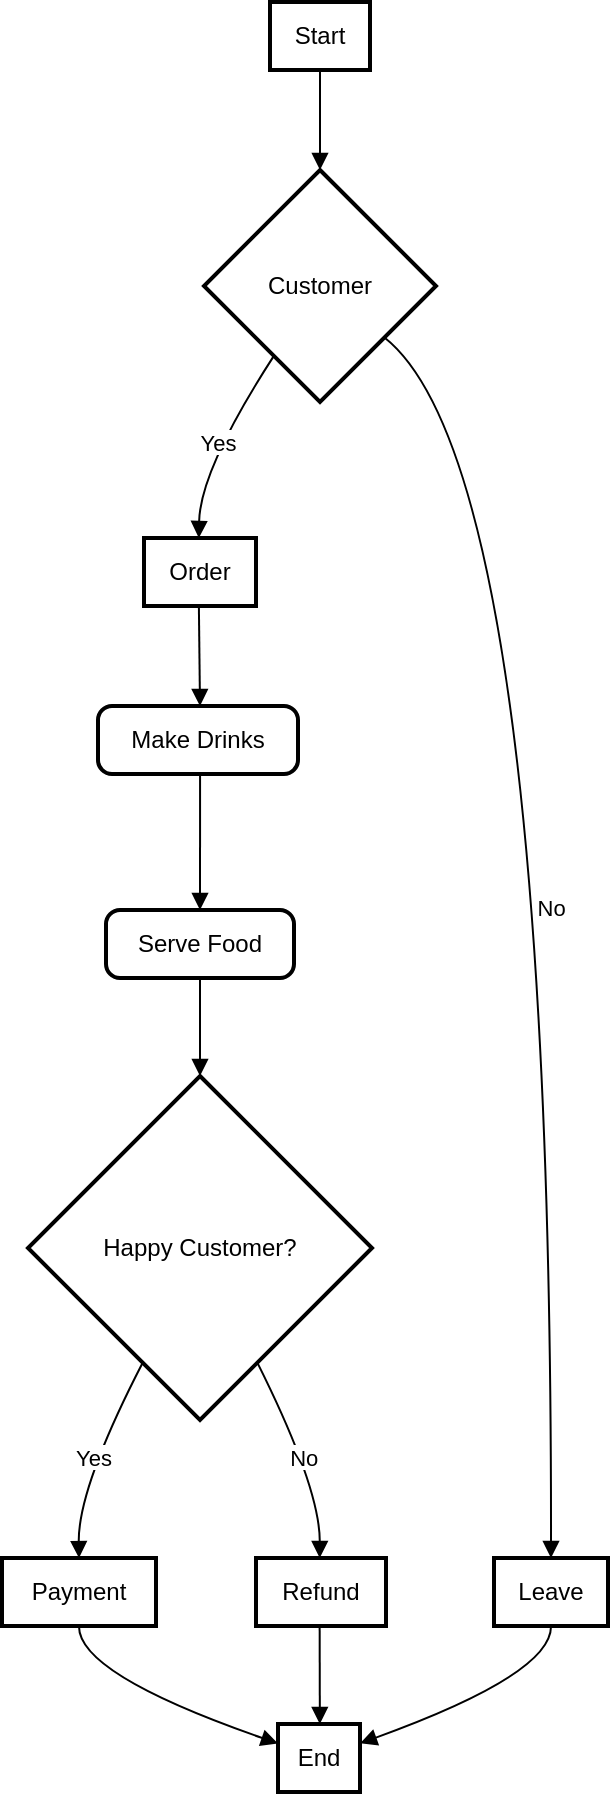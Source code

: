 <mxfile version="24.7.10">
  <diagram name="Page-1" id="kdSznxLCmNNmPlFO8ZAg">
    <mxGraphModel>
      <root>
        <mxCell id="0" />
        <mxCell id="1" parent="0" />
        <mxCell id="2" value="Start" style="whiteSpace=wrap;strokeWidth=2;" vertex="1" parent="1">
          <mxGeometry x="134" width="50" height="34" as="geometry" />
        </mxCell>
        <mxCell id="3" value="Customer" style="rhombus;strokeWidth=2;whiteSpace=wrap;" vertex="1" parent="1">
          <mxGeometry x="101" y="84" width="116" height="116" as="geometry" />
        </mxCell>
        <mxCell id="4" value="Order" style="whiteSpace=wrap;strokeWidth=2;" vertex="1" parent="1">
          <mxGeometry x="71" y="268" width="56" height="34" as="geometry" />
        </mxCell>
        <mxCell id="5" value="Leave" style="whiteSpace=wrap;strokeWidth=2;" vertex="1" parent="1">
          <mxGeometry x="246" y="778" width="57" height="34" as="geometry" />
        </mxCell>
        <mxCell id="6" value="Make Drinks" style="rounded=1;absoluteArcSize=1;arcSize=14;whiteSpace=wrap;strokeWidth=2;" vertex="1" parent="1">
          <mxGeometry x="48" y="352" width="100" height="34" as="geometry" />
        </mxCell>
        <mxCell id="7" value="Serve Food" style="rounded=1;absoluteArcSize=1;arcSize=14;whiteSpace=wrap;strokeWidth=2;" vertex="1" parent="1">
          <mxGeometry x="52" y="454" width="94" height="34" as="geometry" />
        </mxCell>
        <mxCell id="8" value="Happy Customer?" style="rhombus;strokeWidth=2;whiteSpace=wrap;" vertex="1" parent="1">
          <mxGeometry x="13" y="537" width="172" height="172" as="geometry" />
        </mxCell>
        <mxCell id="9" value="Payment" style="whiteSpace=wrap;strokeWidth=2;" vertex="1" parent="1">
          <mxGeometry y="778" width="77" height="34" as="geometry" />
        </mxCell>
        <mxCell id="10" value="Refund" style="whiteSpace=wrap;strokeWidth=2;" vertex="1" parent="1">
          <mxGeometry x="127" y="778" width="65" height="34" as="geometry" />
        </mxCell>
        <mxCell id="11" value="End" style="whiteSpace=wrap;strokeWidth=2;" vertex="1" parent="1">
          <mxGeometry x="138" y="861" width="41" height="34" as="geometry" />
        </mxCell>
        <mxCell id="12" value="" style="curved=1;startArrow=none;endArrow=block;exitX=0.5;exitY=0.99;entryX=0.5;entryY=0;" edge="1" parent="1" source="2" target="3">
          <mxGeometry relative="1" as="geometry">
            <Array as="points" />
          </mxGeometry>
        </mxCell>
        <mxCell id="13" value="Yes" style="curved=1;startArrow=none;endArrow=block;exitX=0.17;exitY=1;entryX=0.49;entryY=0.01;" edge="1" parent="1" source="3" target="4">
          <mxGeometry relative="1" as="geometry">
            <Array as="points">
              <mxPoint x="99" y="234" />
            </Array>
          </mxGeometry>
        </mxCell>
        <mxCell id="14" value="No" style="curved=1;startArrow=none;endArrow=block;exitX=1;exitY=0.9;entryX=0.5;entryY=-0.01;" edge="1" parent="1" source="3" target="5">
          <mxGeometry relative="1" as="geometry">
            <Array as="points">
              <mxPoint x="275" y="234" />
            </Array>
          </mxGeometry>
        </mxCell>
        <mxCell id="15" value="" style="curved=1;startArrow=none;endArrow=block;exitX=0.49;exitY=1;entryX=0.51;entryY=0;" edge="1" parent="1" source="4" target="6">
          <mxGeometry relative="1" as="geometry">
            <Array as="points" />
          </mxGeometry>
        </mxCell>
        <mxCell id="16" value="" style="curved=1;startArrow=none;endArrow=block;exitX=0.51;exitY=0.98;entryX=0.5;entryY=0;" edge="1" parent="1" source="6" target="7">
          <mxGeometry relative="1" as="geometry">
            <Array as="points" />
          </mxGeometry>
        </mxCell>
        <mxCell id="17" value="" style="curved=1;startArrow=none;endArrow=block;exitX=0.5;exitY=0.98;entryX=0.5;entryY=0;" edge="1" parent="1" source="7" target="8">
          <mxGeometry relative="1" as="geometry">
            <Array as="points" />
          </mxGeometry>
        </mxCell>
        <mxCell id="18" value="Yes" style="curved=1;startArrow=none;endArrow=block;exitX=0.25;exitY=1;entryX=0.5;entryY=-0.01;" edge="1" parent="1" source="8" target="9">
          <mxGeometry relative="1" as="geometry">
            <Array as="points">
              <mxPoint x="38" y="743" />
            </Array>
          </mxGeometry>
        </mxCell>
        <mxCell id="19" value="No" style="curved=1;startArrow=none;endArrow=block;exitX=0.75;exitY=1;entryX=0.49;entryY=-0.01;" edge="1" parent="1" source="8" target="10">
          <mxGeometry relative="1" as="geometry">
            <Array as="points">
              <mxPoint x="159" y="743" />
            </Array>
          </mxGeometry>
        </mxCell>
        <mxCell id="20" value="" style="curved=1;startArrow=none;endArrow=block;exitX=0.5;exitY=0.98;entryX=0.01;entryY=0.29;" edge="1" parent="1" source="9" target="11">
          <mxGeometry relative="1" as="geometry">
            <Array as="points">
              <mxPoint x="38" y="836" />
            </Array>
          </mxGeometry>
        </mxCell>
        <mxCell id="21" value="" style="curved=1;startArrow=none;endArrow=block;exitX=0.49;exitY=0.98;entryX=0.51;entryY=0.01;" edge="1" parent="1" source="10" target="11">
          <mxGeometry relative="1" as="geometry">
            <Array as="points" />
          </mxGeometry>
        </mxCell>
        <mxCell id="22" value="" style="curved=1;startArrow=none;endArrow=block;exitX=0.5;exitY=0.98;entryX=1.01;entryY=0.28;" edge="1" parent="1" source="5" target="11">
          <mxGeometry relative="1" as="geometry">
            <Array as="points">
              <mxPoint x="275" y="836" />
            </Array>
          </mxGeometry>
        </mxCell>
      </root>
    </mxGraphModel>
  </diagram>
</mxfile>
